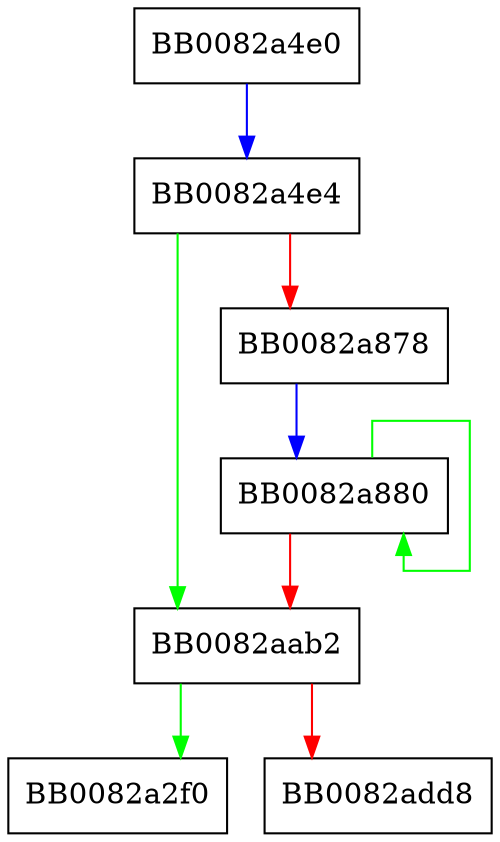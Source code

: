 digraph poly1305_blocks_avx512 {
  node [shape="box"];
  graph [splines=ortho];
  BB0082a4e0 -> BB0082a4e4 [color="blue"];
  BB0082a4e4 -> BB0082aab2 [color="green"];
  BB0082a4e4 -> BB0082a878 [color="red"];
  BB0082a878 -> BB0082a880 [color="blue"];
  BB0082a880 -> BB0082a880 [color="green"];
  BB0082a880 -> BB0082aab2 [color="red"];
  BB0082aab2 -> BB0082a2f0 [color="green"];
  BB0082aab2 -> BB0082add8 [color="red"];
}